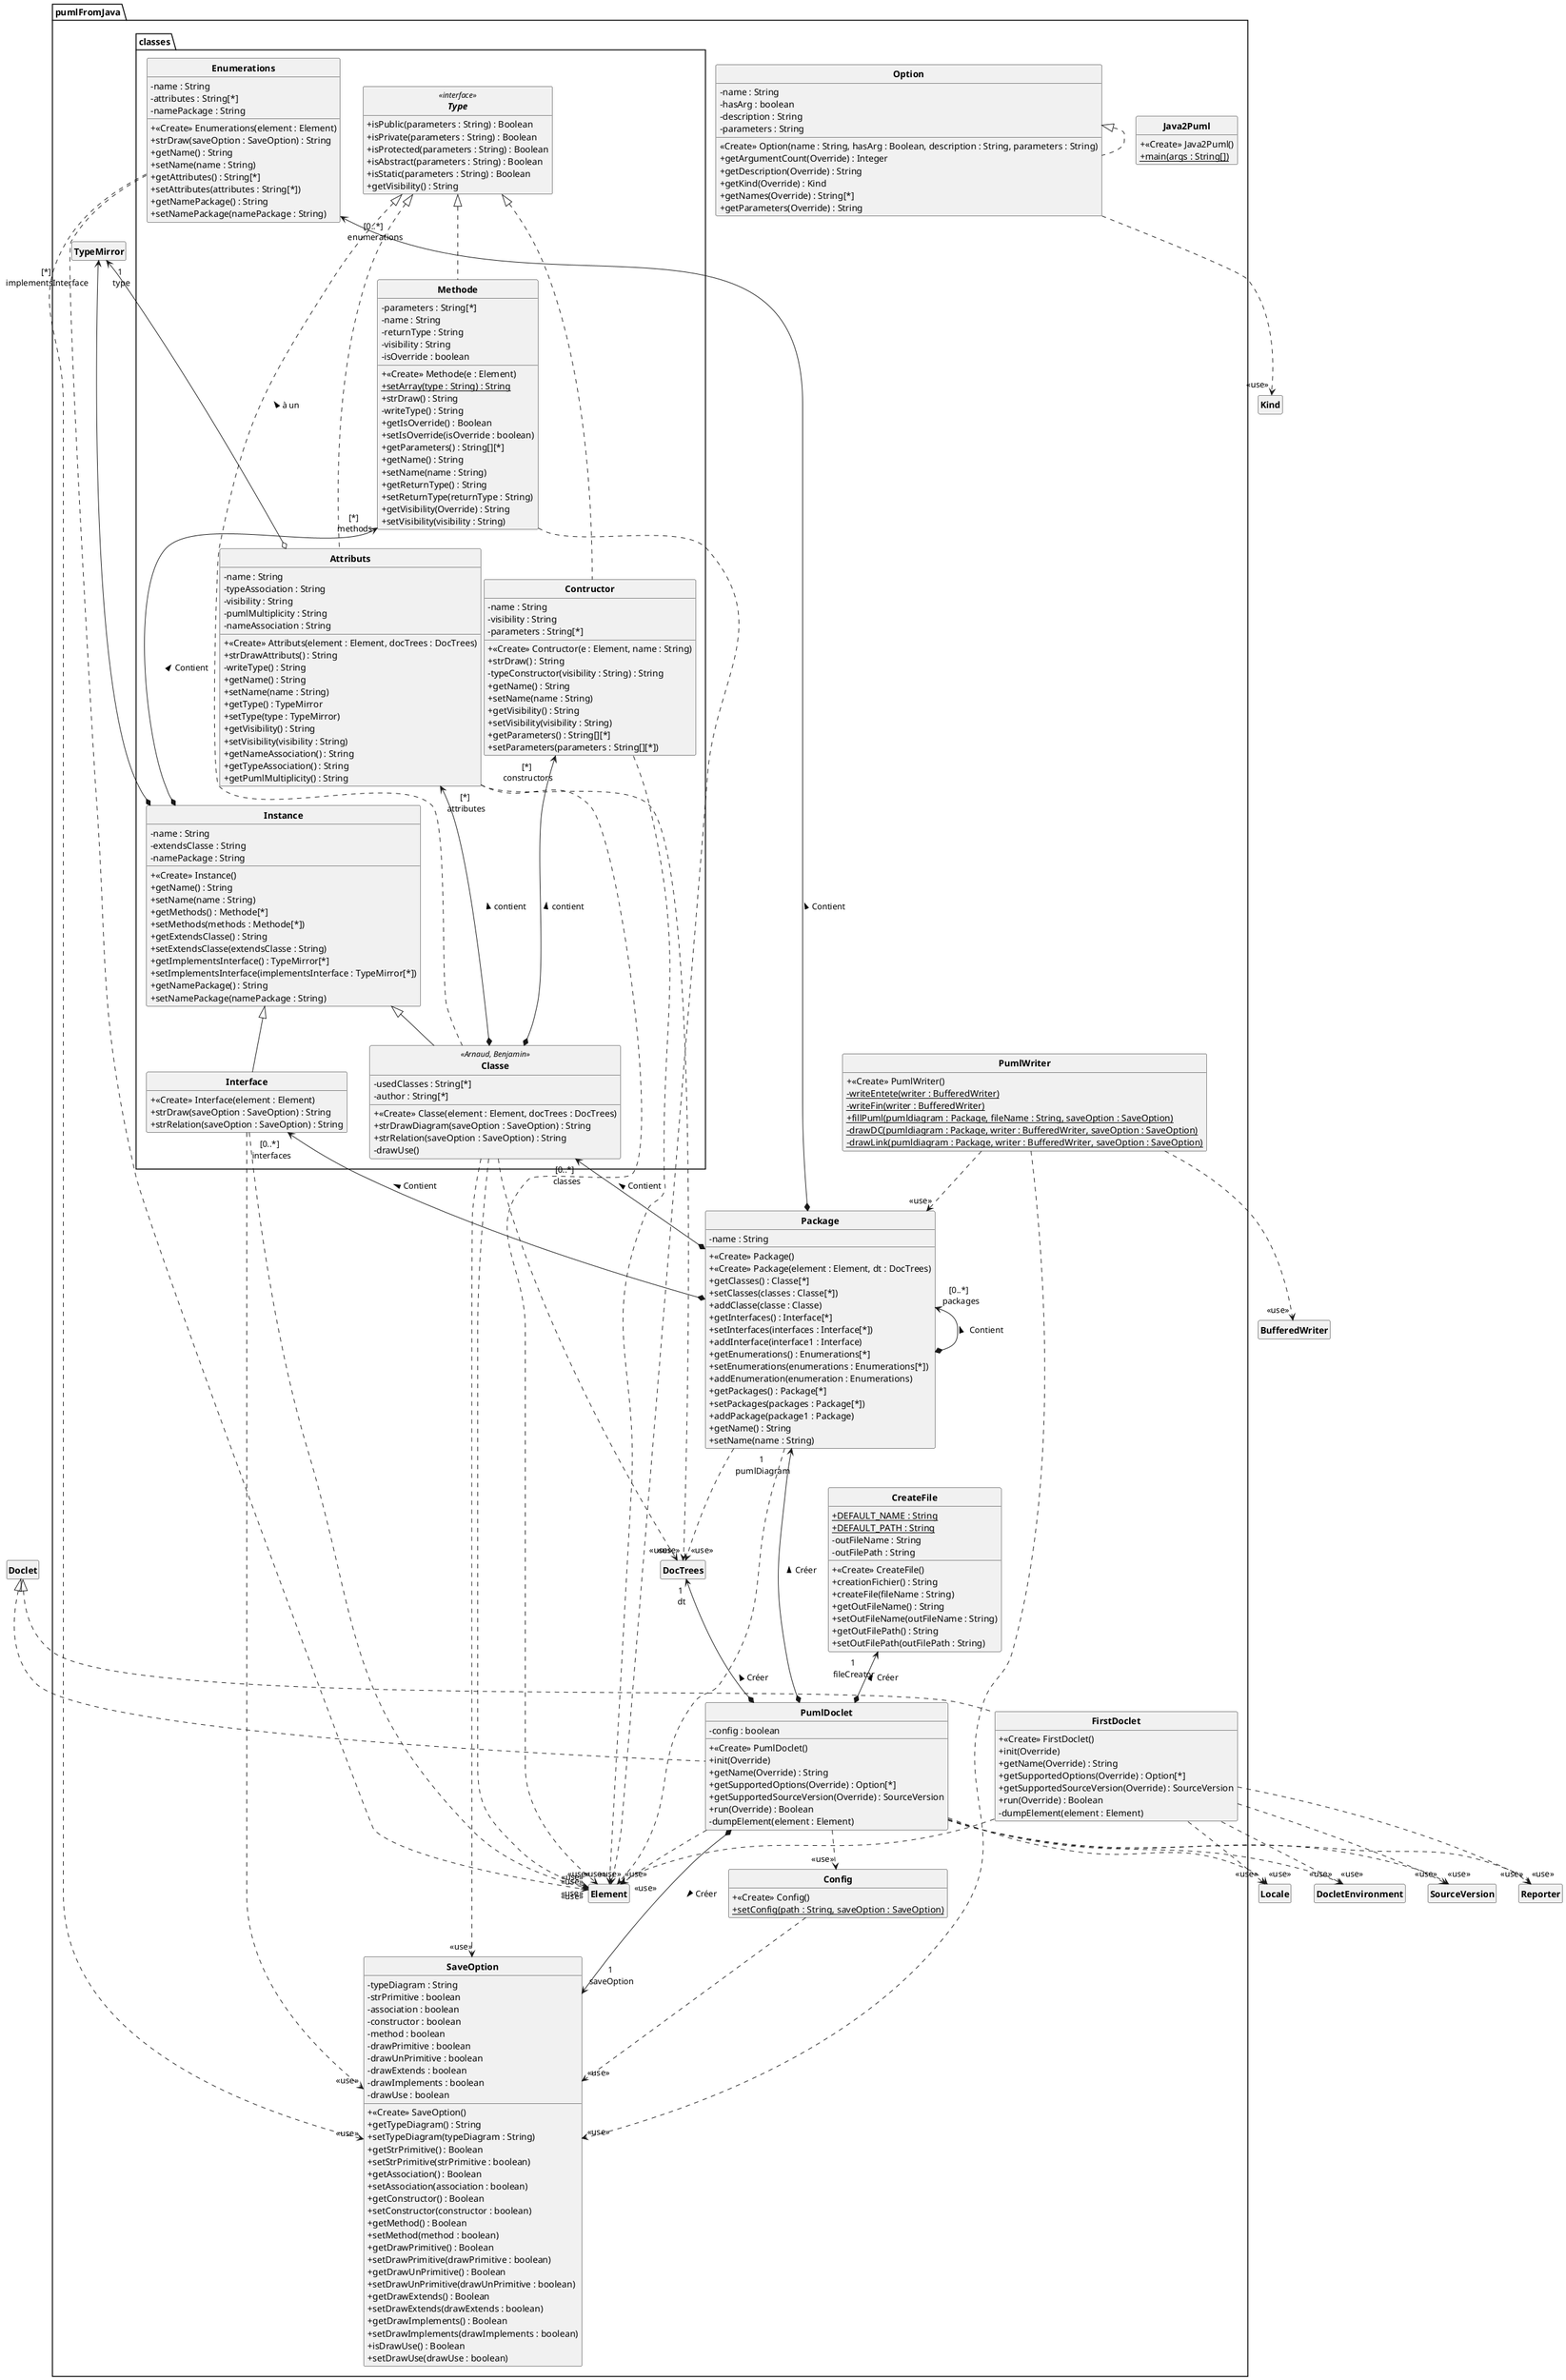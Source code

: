 @startuml
'https://plantuml.com/class-diagram
skinparam classAttributeIconSize 0
skinparam classFontStyle Bold
skinparam style strictuml
hide empty members

package pumlFromJava {
class CreateFile {
	+ {static} DEFAULT_NAME : String
	+ {static} DEFAULT_PATH : String
	- outFileName : String
	- outFilePath : String
	+<<Create>> CreateFile()
	+ creationFichier() : String
	+ createFile(fileName : String)
	+ getOutFileName() : String
	+ setOutFileName(outFileName : String)
	+ getOutFilePath() : String
	+ setOutFilePath(outFilePath : String)
}

class SaveOption {
	- typeDiagram : String
	- strPrimitive : boolean
	- association : boolean
	- constructor : boolean
	- method : boolean
	- drawPrimitive : boolean
	- drawUnPrimitive : boolean
	- drawExtends : boolean
	- drawImplements : boolean
	- drawUse : boolean
	+<<Create>> SaveOption()
	+ getTypeDiagram() : String
	+ setTypeDiagram(typeDiagram : String)
	+ getStrPrimitive() : Boolean
	+ setStrPrimitive(strPrimitive : boolean)
	+ getAssociation() : Boolean
	+ setAssociation(association : boolean)
	+ getConstructor() : Boolean
	+ setConstructor(constructor : boolean)
	+ getMethod() : Boolean
	+ setMethod(method : boolean)
	+ getDrawPrimitive() : Boolean
	+ setDrawPrimitive(drawPrimitive : boolean)
	+ getDrawUnPrimitive() : Boolean
	+ setDrawUnPrimitive(drawUnPrimitive : boolean)
	+ getDrawExtends() : Boolean
	+ setDrawExtends(drawExtends : boolean)
	+ getDrawImplements() : Boolean
	+ setDrawImplements(drawImplements : boolean)
	+ isDrawUse() : Boolean
	+ setDrawUse(drawUse : boolean)
}

class Package {
	- name : String
	+<<Create>> Package()
	+<<Create>> Package(element : Element, dt : DocTrees)
	+ getClasses() : Classe[*]
	+ setClasses(classes : Classe[*])
	+ addClasse(classe : Classe)
	+ getInterfaces() : Interface[*]
	+ setInterfaces(interfaces : Interface[*])
	+ addInterface(interface1 : Interface)
	+ getEnumerations() : Enumerations[*]
	+ setEnumerations(enumerations : Enumerations[*])
	+ addEnumeration(enumeration : Enumerations)
	+ getPackages() : Package[*]
	+ setPackages(packages : Package[*])
	+ addPackage(package1 : Package)
	+ getName() : String
	+ setName(name : String)
}

class PumlWriter {
	+<<Create>> PumlWriter()
	- {static} writeEntete(writer : BufferedWriter)
	- {static} writeFin(writer : BufferedWriter)
	+ {static} fillPuml(pumldiagram : Package, fileName : String, saveOption : SaveOption)
	- {static} drawDC(pumldiagram : Package, writer : BufferedWriter, saveOption : SaveOption)
	- {static} drawLink(pumldiagram : Package, writer : BufferedWriter, saveOption : SaveOption)
}

class FirstDoclet {
	+<<Create>> FirstDoclet()
	+ init(Override)
	+ getName(Override) : String
	+ getSupportedOptions(Override) : Option[*]
	+ getSupportedSourceVersion(Override) : SourceVersion
	+ run(Override) : Boolean
	- dumpElement(element : Element)
}

class PumlDoclet {
	- config : boolean
	+<<Create>> PumlDoclet()
	+ init(Override)
	+ getName(Override) : String
	+ getSupportedOptions(Override) : Option[*]
	+ getSupportedSourceVersion(Override) : SourceVersion
	+ run(Override) : Boolean
	- dumpElement(element : Element)
}

class Java2Puml {
	+<<Create>> Java2Puml()
	+ {static} main(args : String[])
}

class Config {
	+<<Create>> Config()
	+ {static} setConfig(path : String, saveOption : SaveOption)
}

class Option {
	- name : String
	- hasArg : boolean
	- description : String
	- parameters : String
	<<Create>> Option(name : String, hasArg : Boolean, description : String, parameters : String)
	+ getArgumentCount(Override) : Integer
	+ getDescription(Override) : String
	+ getKind(Override) : Kind
	+ getNames(Override) : String[*]
	+ getParameters(Override) : String
}

package classes {
class Contructor {
	- name : String
	- visibility : String
	- parameters : String[*]
	+<<Create>> Contructor(e : Element, name : String)
	+ strDraw() : String
	- typeConstructor(visibility : String) : String
	+ getName() : String
	+ setName(name : String)
	+ getVisibility() : String
	+ setVisibility(visibility : String)
	+ getParameters() : String[][*]
	+ setParameters(parameters : String[][*])
}

class Instance {
	- name : String
	- extendsClasse : String
	- namePackage : String
	+<<Create>> Instance()
	+ getName() : String
	+ setName(name : String)
	+ getMethods() : Methode[*]
	+ setMethods(methods : Methode[*])
	+ getExtendsClasse() : String
	+ setExtendsClasse(extendsClasse : String)
	+ getImplementsInterface() : TypeMirror[*]
	+ setImplementsInterface(implementsInterface : TypeMirror[*])
	+ getNamePackage() : String
	+ setNamePackage(namePackage : String)
}

class Enumerations {
	- name : String
	- attributes : String[*]
	- namePackage : String
	+<<Create>> Enumerations(element : Element)
	+ strDraw(saveOption : SaveOption) : String
	+ getName() : String
	+ setName(name : String)
	+ getAttributes() : String[*]
	+ setAttributes(attributes : String[*])
	+ getNamePackage() : String
	+ setNamePackage(namePackage : String)
}

class Interface {
	+<<Create>> Interface(element : Element)
	+ strDraw(saveOption : SaveOption) : String
	+ strRelation(saveOption : SaveOption) : String
}

class Methode {
	- parameters : String[*]
	- name : String
	- returnType : String
	- visibility : String
	- isOverride : boolean
	+<<Create>> Methode(e : Element)
	+ {static} setArray(type : String) : String
	+ strDraw() : String
	- writeType() : String
	+ getIsOverride() : Boolean
	+ setIsOverride(isOverride : boolean)
	+ getParameters() : String[][*]
	+ getName() : String
	+ setName(name : String)
	+ getReturnType() : String
	+ setReturnType(returnType : String)
	+ getVisibility(Override) : String
	+ setVisibility(visibility : String)
}

class Attributs {
	- name : String
	- typeAssociation : String
	- visibility : String
	- pumlMultiplicity : String
	- nameAssociation : String
	+<<Create>> Attributs(element : Element, docTrees : DocTrees)
	+ strDrawAttributs() : String
	- writeType() : String
	+ getName() : String
	+ setName(name : String)
	+ getType() : TypeMirror
	+ setType(type : TypeMirror)
	+ getVisibility() : String
	+ setVisibility(visibility : String)
	+ getNameAssociation() : String
	+ getTypeAssociation() : String
	+ getPumlMultiplicity() : String
}

class Classe<< Arnaud, Benjamin >> {
	- usedClasses : String[*]
	- author : String[*]
	+<<Create>> Classe(element : Element, docTrees : DocTrees)
	+ strDrawDiagram(saveOption : SaveOption) : String
	+ strRelation(saveOption : SaveOption) : String
	- drawUse()
}

interface Type<<interface>> {
	+ isPublic(parameters : String) : Boolean
	+ isPrivate(parameters : String) : Boolean
	+ isProtected(parameters : String) : Boolean
	+ isAbstract(parameters : String) : Boolean
	+ isStatic(parameters : String) : Boolean
	+ getVisibility() : String
}

}
Type <|.. Contructor
Contructor ..>  "<<use>>" Element

Methode" [*] \n methods" <--* Instance: < Contient 
TypeMirror" [*] \n implementsInterface" <--* Instance

Enumerations ..>  "<<use>>" SaveOption
Enumerations ..>  "<<use>>" Element

Instance <|-- Interface
Interface ..>  "<<use>>" SaveOption
Interface ..>  "<<use>>" Element

Type <|.. Methode
Methode ..>  "<<use>>" Element

Type <|.. Attributs
TypeMirror" 1 \n type" <--o Attributs: < à un 
Attributs ..>  "<<use>>" Element
Attributs ..>  "<<use>>" DocTrees

Instance <|-- Classe
Type <|.. Classe
Attributs" [*] \n attributes" <--* Classe: < contient 
Contructor" [*] \n constructors" <--* Classe: < contient 
Classe ..>  "<<use>>" SaveOption
Classe ..>  "<<use>>" Element
Classe ..>  "<<use>>" DocTrees


}


Classe" [0..*]  \n classes" <--* Package: < Contient 
Interface" [0..*]  \n interfaces" <--* Package: < Contient 
Enumerations" [0..*]  \n enumerations" <--* Package: < Contient 
Package" [0..*]  \n packages" <--* Package: < Contient 
Package ..>  "<<use>>" Element
Package ..>  "<<use>>" DocTrees

PumlWriter ..>  "<<use>>" BufferedWriter
PumlWriter ..>  "<<use>>" Package
PumlWriter ..>  "<<use>>" SaveOption

Doclet <|.. FirstDoclet
FirstDoclet ..>  "<<use>>" Locale
FirstDoclet ..>  "<<use>>" Reporter
FirstDoclet ..>  "<<use>>" SourceVersion
FirstDoclet ..>  "<<use>>" DocletEnvironment
FirstDoclet ..>  "<<use>>" Element

Doclet <|.. PumlDoclet
CreateFile" 1 \n fileCreator" <--* PumlDoclet: < Créer 
SaveOption" 1 \n saveOption" <--* PumlDoclet: < Créer 
Package" 1 \n pumlDiagram" <--* PumlDoclet: < Créer 
DocTrees" 1 \n dt" <--* PumlDoclet: < Créer 
PumlDoclet ..>  "<<use>>" Config
PumlDoclet ..>  "<<use>>" Locale
PumlDoclet ..>  "<<use>>" Reporter
PumlDoclet ..>  "<<use>>" SourceVersion
PumlDoclet ..>  "<<use>>" DocletEnvironment
PumlDoclet ..>  "<<use>>" Element


Config ..>  "<<use>>" SaveOption

Option <|.. Option
Option ..>  "<<use>>" Kind


@enduml